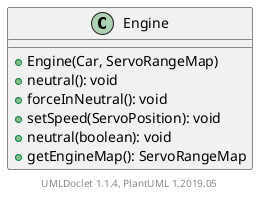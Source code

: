 @startuml

    class Engine [[Engine.html]] {
        +Engine(Car, ServoRangeMap)
        +neutral(): void
        +forceInNeutral(): void
        +setSpeed(ServoPosition): void
        +neutral(boolean): void
        +getEngineMap(): ServoRangeMap
    }


    center footer UMLDoclet 1.1.4, PlantUML 1.2019.05
@enduml
